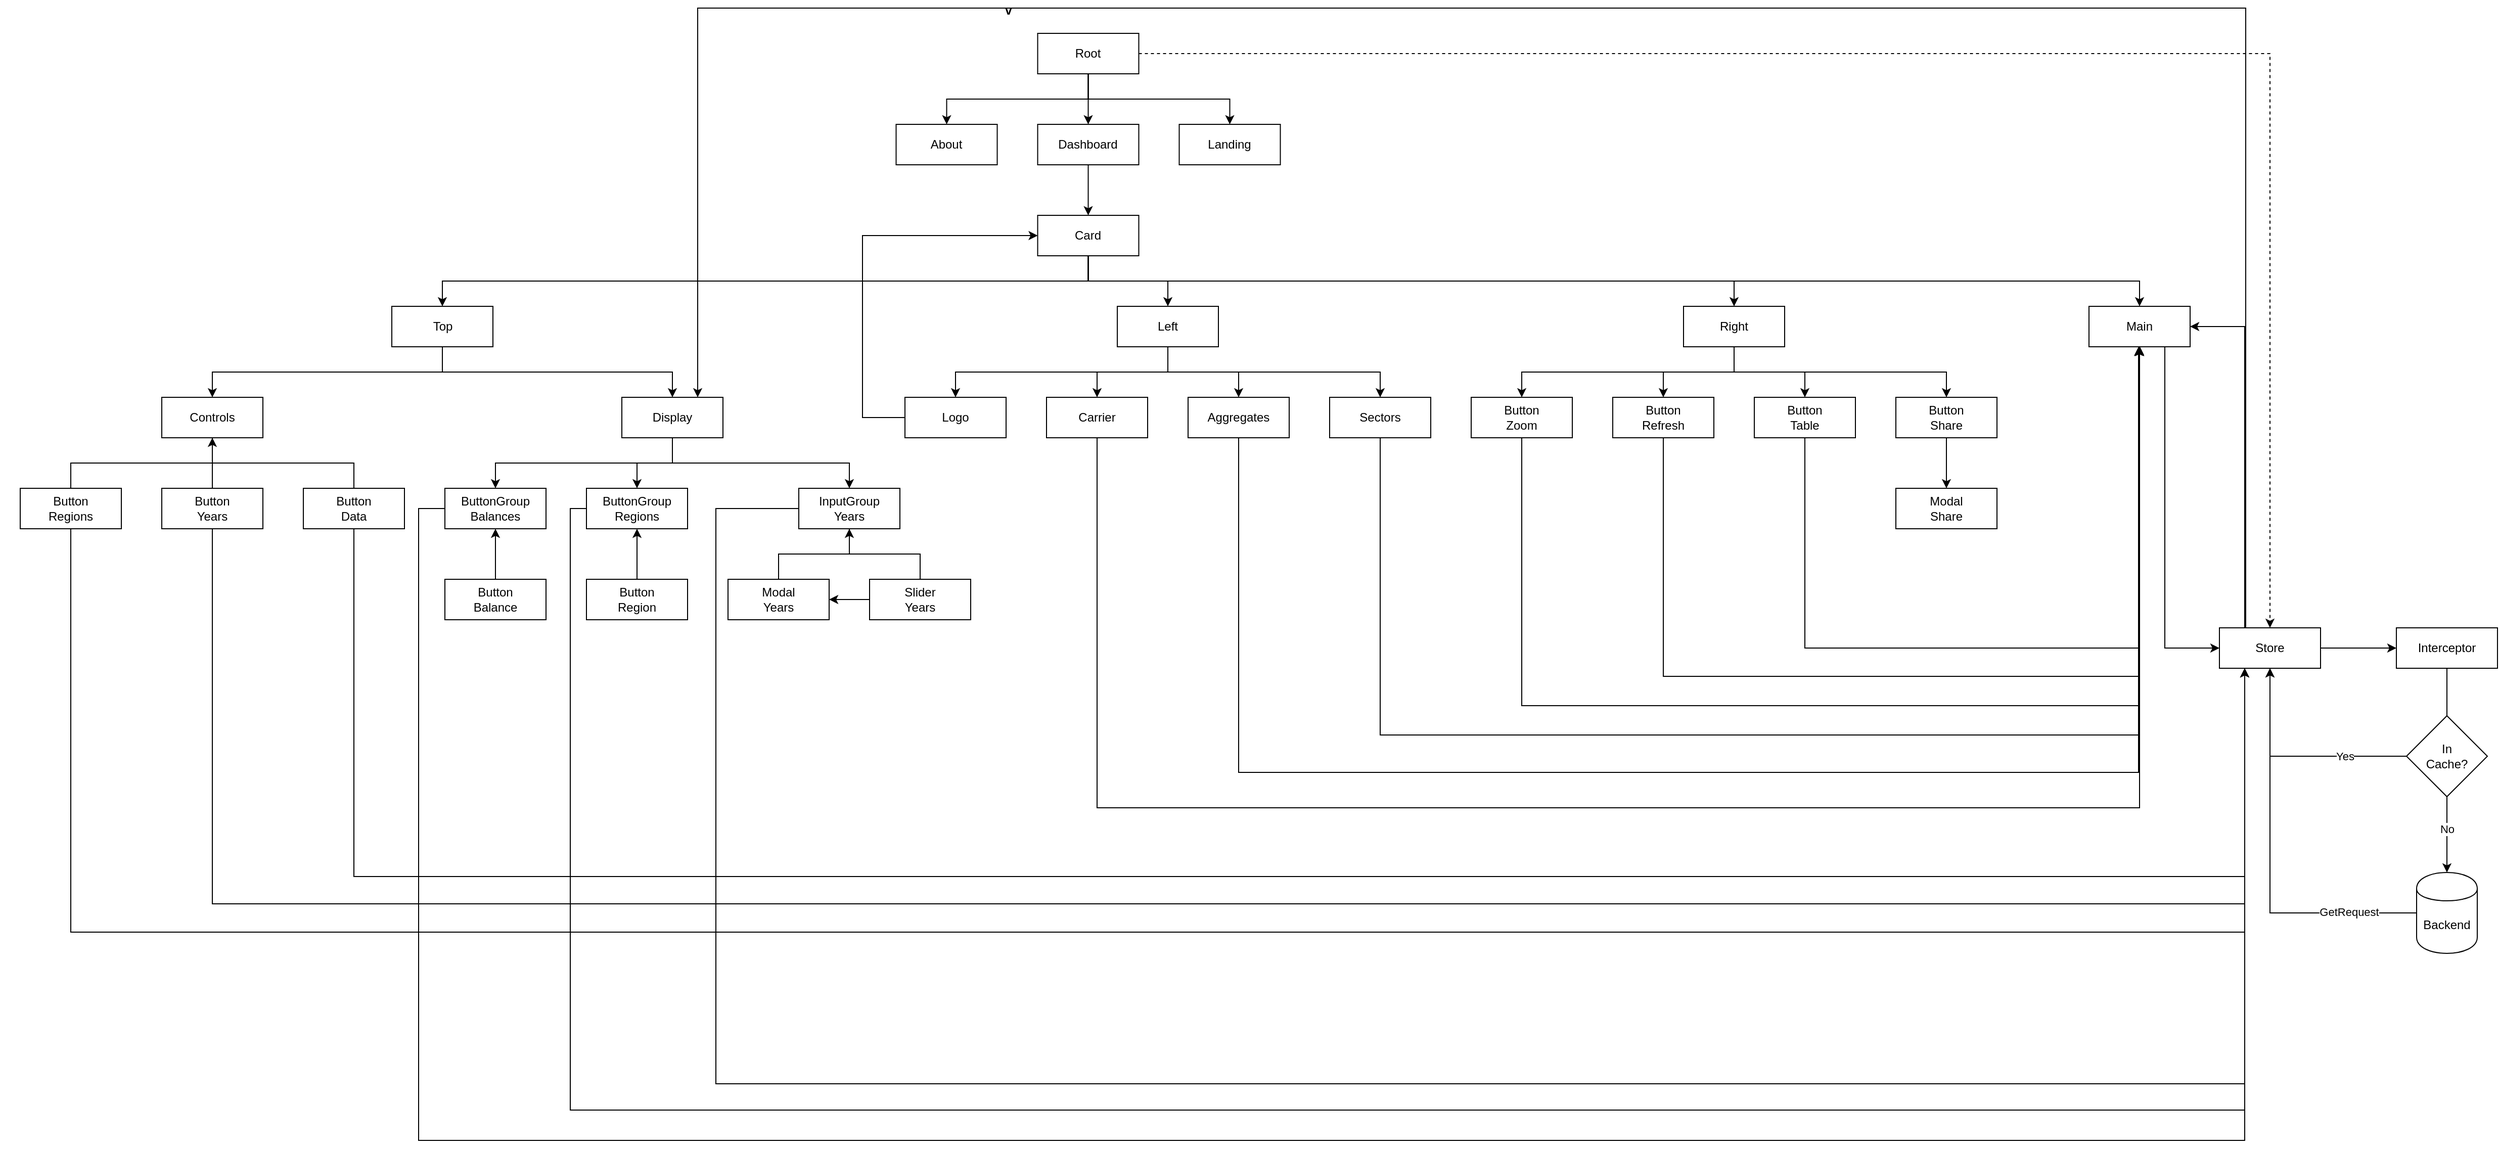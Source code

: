 <mxfile>
    <diagram id="DV0fT5axaWm1kAziyz8C" name="Component Tree">
        <mxGraphModel dx="572" dy="570" grid="0" gridSize="10" guides="0" tooltips="1" connect="1" arrows="1" fold="1" page="0" pageScale="1" pageWidth="827" pageHeight="1169" math="0" shadow="0">
            <root>
                <mxCell id="0"/>
                <mxCell id="1" parent="0"/>
                <mxCell id="13" value="v" style="swimlane;startSize=7;horizontal=1;childLayout=treeLayout;horizontalTree=0;resizable=0;containerType=tree;strokeColor=none;" parent="1" vertex="1">
                    <mxGeometry x="90" y="60" width="1995" height="627" as="geometry"/>
                </mxCell>
                <mxCell id="14" value="Root" style="whiteSpace=wrap;html=1;" parent="13" vertex="1">
                    <mxGeometry x="1026.25" y="27" width="100" height="40" as="geometry"/>
                </mxCell>
                <mxCell id="15" value="Landing" style="whiteSpace=wrap;html=1;" parent="13" vertex="1">
                    <mxGeometry x="1166.25" y="117" width="100" height="40" as="geometry"/>
                </mxCell>
                <mxCell id="16" value="" style="edgeStyle=elbowEdgeStyle;elbow=vertical;html=1;rounded=0;" parent="13" source="14" target="15" edge="1">
                    <mxGeometry relative="1" as="geometry"/>
                </mxCell>
                <mxCell id="17" value="Dashboard" style="whiteSpace=wrap;html=1;" parent="13" vertex="1">
                    <mxGeometry x="1026.25" y="117" width="100" height="40" as="geometry"/>
                </mxCell>
                <mxCell id="18" value="" style="edgeStyle=elbowEdgeStyle;elbow=vertical;html=1;rounded=0;" parent="13" source="14" target="17" edge="1">
                    <mxGeometry relative="1" as="geometry"/>
                </mxCell>
                <mxCell id="19" value="" style="edgeStyle=elbowEdgeStyle;elbow=vertical;html=1;rounded=0;" parent="13" source="14" target="20" edge="1">
                    <mxGeometry relative="1" as="geometry">
                        <mxPoint x="-15843.875" y="127" as="sourcePoint"/>
                    </mxGeometry>
                </mxCell>
                <mxCell id="20" value="About" style="whiteSpace=wrap;html=1;" parent="13" vertex="1">
                    <mxGeometry x="886.25" y="117" width="100" height="40" as="geometry"/>
                </mxCell>
                <mxCell id="21" value="" style="edgeStyle=elbowEdgeStyle;elbow=vertical;html=1;rounded=0;" parent="13" source="17" target="22" edge="1">
                    <mxGeometry relative="1" as="geometry">
                        <mxPoint x="-15703.875" y="127" as="sourcePoint"/>
                    </mxGeometry>
                </mxCell>
                <mxCell id="22" value="Card" style="whiteSpace=wrap;html=1;" parent="13" vertex="1">
                    <mxGeometry x="1026.25" y="207" width="100" height="40" as="geometry"/>
                </mxCell>
                <mxCell id="28" value="" style="edgeStyle=elbowEdgeStyle;elbow=vertical;html=1;rounded=0;" parent="13" source="22" target="29" edge="1">
                    <mxGeometry relative="1" as="geometry">
                        <mxPoint x="-15703.875" y="217" as="sourcePoint"/>
                    </mxGeometry>
                </mxCell>
                <mxCell id="29" value="Top" style="whiteSpace=wrap;html=1;" parent="13" vertex="1">
                    <mxGeometry x="387.5" y="297" width="100" height="40" as="geometry"/>
                </mxCell>
                <mxCell id="30" value="" style="edgeStyle=elbowEdgeStyle;elbow=vertical;html=1;rounded=0;" parent="13" source="22" target="31" edge="1">
                    <mxGeometry relative="1" as="geometry">
                        <mxPoint x="-15703.875" y="217" as="sourcePoint"/>
                    </mxGeometry>
                </mxCell>
                <mxCell id="31" value="Left&lt;br&gt;" style="whiteSpace=wrap;html=1;" parent="13" vertex="1">
                    <mxGeometry x="1105" y="297" width="100" height="40" as="geometry"/>
                </mxCell>
                <mxCell id="25" value="Right" style="whiteSpace=wrap;html=1;" parent="13" vertex="1">
                    <mxGeometry x="1665" y="297" width="100" height="40" as="geometry"/>
                </mxCell>
                <mxCell id="24" value="" style="edgeStyle=elbowEdgeStyle;elbow=vertical;html=1;rounded=0;" parent="13" source="22" target="25" edge="1">
                    <mxGeometry relative="1" as="geometry">
                        <mxPoint x="-15703.875" y="217" as="sourcePoint"/>
                    </mxGeometry>
                </mxCell>
                <mxCell id="72" value="" style="edgeStyle=elbowEdgeStyle;elbow=vertical;html=1;rounded=0;" parent="13" source="31" target="73" edge="1">
                    <mxGeometry relative="1" as="geometry">
                        <mxPoint x="-14472.875" y="307" as="sourcePoint"/>
                    </mxGeometry>
                </mxCell>
                <mxCell id="73" value="Logo" style="whiteSpace=wrap;html=1;" parent="13" vertex="1">
                    <mxGeometry x="895" y="387" width="100" height="40" as="geometry"/>
                </mxCell>
                <mxCell id="74" value="" style="edgeStyle=elbowEdgeStyle;elbow=vertical;html=1;rounded=0;" parent="13" source="31" target="75" edge="1">
                    <mxGeometry relative="1" as="geometry">
                        <mxPoint x="-14472.875" y="307" as="sourcePoint"/>
                    </mxGeometry>
                </mxCell>
                <mxCell id="75" value="Carrier" style="whiteSpace=wrap;html=1;" parent="13" vertex="1">
                    <mxGeometry x="1035" y="387" width="100" height="40" as="geometry"/>
                </mxCell>
                <mxCell id="76" value="" style="edgeStyle=elbowEdgeStyle;elbow=vertical;html=1;rounded=0;" parent="13" source="31" target="77" edge="1">
                    <mxGeometry relative="1" as="geometry">
                        <mxPoint x="-14276.875" y="307" as="sourcePoint"/>
                    </mxGeometry>
                </mxCell>
                <mxCell id="77" value="Aggregates" style="whiteSpace=wrap;html=1;" parent="13" vertex="1">
                    <mxGeometry x="1175" y="387" width="100" height="40" as="geometry"/>
                </mxCell>
                <mxCell id="78" value="" style="edgeStyle=elbowEdgeStyle;elbow=vertical;html=1;rounded=0;" parent="13" source="31" target="79" edge="1">
                    <mxGeometry relative="1" as="geometry">
                        <mxPoint x="-14024.875" y="307" as="sourcePoint"/>
                    </mxGeometry>
                </mxCell>
                <mxCell id="79" value="Sectors" style="whiteSpace=wrap;html=1;" parent="13" vertex="1">
                    <mxGeometry x="1315" y="387" width="100" height="40" as="geometry"/>
                </mxCell>
                <mxCell id="80" value="" style="edgeStyle=elbowEdgeStyle;elbow=vertical;html=1;rounded=0;" parent="13" source="29" target="81" edge="1">
                    <mxGeometry relative="1" as="geometry">
                        <mxPoint x="-14354.875" y="301" as="sourcePoint"/>
                    </mxGeometry>
                </mxCell>
                <mxCell id="81" value="Controls" style="whiteSpace=wrap;html=1;" parent="13" vertex="1">
                    <mxGeometry x="160" y="387" width="100" height="40" as="geometry"/>
                </mxCell>
                <mxCell id="82" value="" style="edgeStyle=elbowEdgeStyle;elbow=vertical;html=1;rounded=0;" parent="13" source="29" target="83" edge="1">
                    <mxGeometry relative="1" as="geometry">
                        <mxPoint x="-14025.875" y="301" as="sourcePoint"/>
                    </mxGeometry>
                </mxCell>
                <mxCell id="83" value="Display" style="whiteSpace=wrap;html=1;" parent="13" vertex="1">
                    <mxGeometry x="615" y="387" width="100" height="40" as="geometry"/>
                </mxCell>
                <mxCell id="92" value="" style="edgeStyle=elbowEdgeStyle;elbow=vertical;html=1;rounded=0;endArrow=none;endFill=0;startArrow=none;startFill=0;" parent="13" source="81" target="93" edge="1">
                    <mxGeometry relative="1" as="geometry">
                        <mxPoint x="-12842.875" y="391" as="sourcePoint"/>
                    </mxGeometry>
                </mxCell>
                <mxCell id="93" value="Button&lt;br&gt;Data" style="whiteSpace=wrap;html=1;" parent="13" vertex="1">
                    <mxGeometry x="300" y="477" width="100" height="40" as="geometry"/>
                </mxCell>
                <mxCell id="94" value="" style="edgeStyle=elbowEdgeStyle;elbow=vertical;html=1;rounded=0;startArrow=none;startFill=0;endArrow=none;endFill=0;" parent="13" source="81" target="95" edge="1">
                    <mxGeometry relative="1" as="geometry">
                        <mxPoint x="-12842.875" y="391" as="sourcePoint"/>
                    </mxGeometry>
                </mxCell>
                <mxCell id="95" value="Button&lt;br&gt;Years" style="whiteSpace=wrap;html=1;" parent="13" vertex="1">
                    <mxGeometry x="160" y="477" width="100" height="40" as="geometry"/>
                </mxCell>
                <mxCell id="96" value="" style="edgeStyle=elbowEdgeStyle;elbow=vertical;html=1;rounded=0;startArrow=classic;startFill=1;endArrow=none;endFill=0;" parent="13" source="81" target="97" edge="1">
                    <mxGeometry relative="1" as="geometry">
                        <mxPoint x="-12100.875" y="391" as="sourcePoint"/>
                    </mxGeometry>
                </mxCell>
                <mxCell id="97" value="Button &lt;br&gt;Regions" style="whiteSpace=wrap;html=1;" parent="13" vertex="1">
                    <mxGeometry x="20" y="477" width="100" height="40" as="geometry"/>
                </mxCell>
                <mxCell id="98" value="" style="edgeStyle=elbowEdgeStyle;elbow=vertical;html=1;rounded=0;" parent="13" source="83" target="99" edge="1">
                    <mxGeometry relative="1" as="geometry">
                        <mxPoint x="-11176.875" y="391" as="sourcePoint"/>
                    </mxGeometry>
                </mxCell>
                <mxCell id="99" value="ButtonGroup&lt;br&gt;Balances" style="whiteSpace=wrap;html=1;" parent="13" vertex="1">
                    <mxGeometry x="440" y="477" width="100" height="40" as="geometry"/>
                </mxCell>
                <mxCell id="100" value="" style="edgeStyle=elbowEdgeStyle;elbow=vertical;html=1;rounded=0;" parent="13" source="83" target="101" edge="1">
                    <mxGeometry relative="1" as="geometry">
                        <mxPoint x="-10504.875" y="391" as="sourcePoint"/>
                    </mxGeometry>
                </mxCell>
                <mxCell id="101" value="ButtonGroup&lt;br&gt;Regions" style="whiteSpace=wrap;html=1;" parent="13" vertex="1">
                    <mxGeometry x="580" y="477" width="100" height="40" as="geometry"/>
                </mxCell>
                <mxCell id="102" value="" style="edgeStyle=elbowEdgeStyle;elbow=vertical;html=1;rounded=0;" parent="13" source="83" target="103" edge="1">
                    <mxGeometry relative="1" as="geometry">
                        <mxPoint x="-9790.875" y="391" as="sourcePoint"/>
                    </mxGeometry>
                </mxCell>
                <mxCell id="103" value="InputGroup&lt;br&gt;Years" style="whiteSpace=wrap;html=1;" parent="13" vertex="1">
                    <mxGeometry x="790" y="477" width="100" height="40" as="geometry"/>
                </mxCell>
                <mxCell id="104" value="" style="edgeStyle=elbowEdgeStyle;elbow=vertical;html=1;rounded=0;startArrow=classic;startFill=1;endArrow=none;endFill=0;" parent="13" source="99" target="105" edge="1">
                    <mxGeometry relative="1" as="geometry">
                        <mxPoint x="-8786.375" y="481" as="sourcePoint"/>
                    </mxGeometry>
                </mxCell>
                <mxCell id="105" value="Button&lt;br&gt;Balance" style="whiteSpace=wrap;html=1;" parent="13" vertex="1">
                    <mxGeometry x="440" y="567" width="100" height="40" as="geometry"/>
                </mxCell>
                <mxCell id="106" value="" style="edgeStyle=elbowEdgeStyle;elbow=vertical;html=1;rounded=0;startArrow=classic;startFill=1;endArrow=none;endFill=0;" parent="13" source="101" target="107" edge="1">
                    <mxGeometry relative="1" as="geometry">
                        <mxPoint x="-8786.375" y="481" as="sourcePoint"/>
                    </mxGeometry>
                </mxCell>
                <mxCell id="107" value="Button&lt;br&gt;Region" style="whiteSpace=wrap;html=1;" parent="13" vertex="1">
                    <mxGeometry x="580" y="567" width="100" height="40" as="geometry"/>
                </mxCell>
                <mxCell id="110" value="" style="edgeStyle=elbowEdgeStyle;elbow=vertical;html=1;rounded=0;endArrow=none;endFill=0;" parent="13" source="103" target="177" edge="1">
                    <mxGeometry relative="1" as="geometry">
                        <mxPoint x="-8786.375" y="481" as="sourcePoint"/>
                    </mxGeometry>
                </mxCell>
                <mxCell id="131" value="" style="edgeStyle=elbowEdgeStyle;elbow=vertical;html=1;rounded=0;" parent="13" source="25" target="132" edge="1">
                    <mxGeometry relative="1" as="geometry">
                        <mxPoint x="-4103" y="307" as="sourcePoint"/>
                    </mxGeometry>
                </mxCell>
                <mxCell id="132" value="Button&lt;br&gt;Zoom" style="whiteSpace=wrap;html=1;" parent="13" vertex="1">
                    <mxGeometry x="1455" y="387" width="100" height="40" as="geometry"/>
                </mxCell>
                <mxCell id="133" value="" style="edgeStyle=elbowEdgeStyle;elbow=vertical;html=1;rounded=0;" parent="13" source="25" target="134" edge="1">
                    <mxGeometry relative="1" as="geometry">
                        <mxPoint x="-3131.75" y="307" as="sourcePoint"/>
                    </mxGeometry>
                </mxCell>
                <mxCell id="134" value="Button&lt;br&gt;Refresh" style="whiteSpace=wrap;html=1;" parent="13" vertex="1">
                    <mxGeometry x="1595" y="387" width="100" height="40" as="geometry"/>
                </mxCell>
                <mxCell id="135" value="" style="edgeStyle=elbowEdgeStyle;elbow=vertical;html=1;rounded=0;" parent="13" source="25" target="136" edge="1">
                    <mxGeometry relative="1" as="geometry">
                        <mxPoint x="-2097.5" y="307" as="sourcePoint"/>
                    </mxGeometry>
                </mxCell>
                <mxCell id="136" value="Button&lt;br&gt;Table" style="whiteSpace=wrap;html=1;" parent="13" vertex="1">
                    <mxGeometry x="1735" y="387" width="100" height="40" as="geometry"/>
                </mxCell>
                <mxCell id="137" value="" style="edgeStyle=elbowEdgeStyle;elbow=vertical;html=1;rounded=0;" parent="13" source="25" target="138" edge="1">
                    <mxGeometry relative="1" as="geometry">
                        <mxPoint x="-1000.25" y="307" as="sourcePoint"/>
                    </mxGeometry>
                </mxCell>
                <mxCell id="138" value="Button&lt;br&gt;Share" style="whiteSpace=wrap;html=1;" parent="13" vertex="1">
                    <mxGeometry x="1875" y="387" width="100" height="40" as="geometry"/>
                </mxCell>
                <mxCell id="149" value="" style="edgeStyle=elbowEdgeStyle;elbow=vertical;html=1;rounded=0;" parent="13" source="138" target="150" edge="1">
                    <mxGeometry relative="1" as="geometry">
                        <mxPoint x="798.75" y="397" as="sourcePoint"/>
                    </mxGeometry>
                </mxCell>
                <mxCell id="150" value="Modal&lt;br&gt;Share" style="whiteSpace=wrap;html=1;" parent="13" vertex="1">
                    <mxGeometry x="1875" y="477" width="100" height="40" as="geometry"/>
                </mxCell>
                <mxCell id="170" value="" style="edgeStyle=elbowEdgeStyle;elbow=vertical;html=1;rounded=0;startArrow=classic;startFill=1;endArrow=none;endFill=0;" parent="13" source="103" target="173" edge="1">
                    <mxGeometry relative="1" as="geometry">
                        <mxPoint x="-246" y="487" as="sourcePoint"/>
                    </mxGeometry>
                </mxCell>
                <mxCell id="178" style="edgeStyle=orthogonalEdgeStyle;rounded=0;orthogonalLoop=1;jettySize=auto;html=1;startArrow=none;startFill=0;endArrow=classic;endFill=1;" parent="13" source="173" target="177" edge="1">
                    <mxGeometry relative="1" as="geometry"/>
                </mxCell>
                <mxCell id="173" value="Slider&lt;br&gt;Years" style="whiteSpace=wrap;html=1;" parent="13" vertex="1">
                    <mxGeometry x="860" y="567" width="100" height="40" as="geometry"/>
                </mxCell>
                <mxCell id="177" value="Modal&lt;br&gt;Years" style="whiteSpace=wrap;html=1;" parent="13" vertex="1">
                    <mxGeometry x="720" y="567" width="100" height="40" as="geometry"/>
                </mxCell>
                <mxCell id="193" style="edgeStyle=orthogonalEdgeStyle;rounded=0;orthogonalLoop=1;jettySize=auto;html=1;startArrow=none;startFill=0;endArrow=classic;endFill=1;entryX=0;entryY=0.5;entryDx=0;entryDy=0;" parent="13" source="73" target="22" edge="1">
                    <mxGeometry relative="1" as="geometry">
                        <mxPoint x="945" y="716.4" as="targetPoint"/>
                        <Array as="points">
                            <mxPoint x="853" y="407"/>
                            <mxPoint x="853" y="227"/>
                        </Array>
                    </mxGeometry>
                </mxCell>
                <mxCell id="43" value="Interceptor" style="whiteSpace=wrap;html=1;" parent="1" vertex="1">
                    <mxGeometry x="2460" y="675" width="100" height="40" as="geometry"/>
                </mxCell>
                <mxCell id="121" style="edgeStyle=orthogonalEdgeStyle;rounded=0;orthogonalLoop=1;jettySize=auto;html=1;entryX=0;entryY=0.5;entryDx=0;entryDy=0;startArrow=none;startFill=0;endArrow=classic;endFill=1;" parent="1" source="37" target="43" edge="1">
                    <mxGeometry relative="1" as="geometry"/>
                </mxCell>
                <mxCell id="114" value="" style="edgeStyle=orthogonalEdgeStyle;rounded=0;orthogonalLoop=1;jettySize=auto;html=1;endArrow=none;exitX=0.5;exitY=1;exitDx=0;exitDy=0;" parent="1" source="43" target="51" edge="1">
                    <mxGeometry relative="1" as="geometry">
                        <mxPoint x="2900.38" y="738" as="sourcePoint"/>
                        <mxPoint x="860.13" y="801" as="targetPoint"/>
                    </mxGeometry>
                </mxCell>
                <mxCell id="123" value="" style="edgeStyle=orthogonalEdgeStyle;rounded=0;orthogonalLoop=1;jettySize=auto;html=1;startArrow=none;startFill=0;endArrow=classic;endFill=1;entryX=0.5;entryY=1;entryDx=0;entryDy=0;" parent="1" source="51" target="37" edge="1">
                    <mxGeometry relative="1" as="geometry">
                        <mxPoint x="2410.005" y="802" as="targetPoint"/>
                    </mxGeometry>
                </mxCell>
                <mxCell id="124" value="Yes" style="edgeLabel;html=1;align=center;verticalAlign=middle;resizable=0;points=[];" parent="123" vertex="1" connectable="0">
                    <mxGeometry x="-0.448" relative="1" as="geometry">
                        <mxPoint as="offset"/>
                    </mxGeometry>
                </mxCell>
                <mxCell id="51" value="In&lt;br&gt;Cache?" style="rhombus;whiteSpace=wrap;html=1;" parent="1" vertex="1">
                    <mxGeometry x="2470.005" y="762" width="80" height="80" as="geometry"/>
                </mxCell>
                <mxCell id="68" value="" style="edgeStyle=orthogonalEdgeStyle;rounded=0;orthogonalLoop=1;jettySize=auto;html=1;endArrow=classic;endFill=1;startArrow=none;startFill=0;" parent="1" source="51" target="67" edge="1">
                    <mxGeometry relative="1" as="geometry"/>
                </mxCell>
                <mxCell id="69" value="No" style="edgeLabel;html=1;align=center;verticalAlign=middle;resizable=0;points=[];" parent="68" vertex="1" connectable="0">
                    <mxGeometry x="-0.141" relative="1" as="geometry">
                        <mxPoint as="offset"/>
                    </mxGeometry>
                </mxCell>
                <mxCell id="126" value="" style="edgeStyle=orthogonalEdgeStyle;rounded=0;orthogonalLoop=1;jettySize=auto;html=1;startArrow=none;startFill=0;endArrow=classic;endFill=1;entryX=0.5;entryY=1;entryDx=0;entryDy=0;" parent="1" source="67" target="37" edge="1">
                    <mxGeometry relative="1" as="geometry">
                        <mxPoint x="2430.005" y="957" as="targetPoint"/>
                    </mxGeometry>
                </mxCell>
                <mxCell id="127" value="GetRequest" style="edgeLabel;html=1;align=center;verticalAlign=middle;resizable=0;points=[];" parent="126" vertex="1" connectable="0">
                    <mxGeometry x="-0.651" y="-1" relative="1" as="geometry">
                        <mxPoint as="offset"/>
                    </mxGeometry>
                </mxCell>
                <mxCell id="67" value="Backend" style="shape=cylinder;whiteSpace=wrap;html=1;boundedLbl=1;backgroundOutline=1;" parent="1" vertex="1">
                    <mxGeometry x="2480.005" y="917" width="60" height="80" as="geometry"/>
                </mxCell>
                <mxCell id="140" value="" style="edgeStyle=orthogonalEdgeStyle;rounded=0;orthogonalLoop=1;jettySize=auto;html=1;startArrow=none;startFill=0;endArrow=classic;endFill=1;entryX=1;entryY=0.5;entryDx=0;entryDy=0;exitX=0.25;exitY=0;exitDx=0;exitDy=0;" parent="1" source="37" target="130" edge="1">
                    <mxGeometry relative="1" as="geometry">
                        <mxPoint x="2215" y="695" as="targetPoint"/>
                        <Array as="points">
                            <mxPoint x="2310" y="377"/>
                        </Array>
                    </mxGeometry>
                </mxCell>
                <mxCell id="186" style="edgeStyle=orthogonalEdgeStyle;rounded=0;orthogonalLoop=1;jettySize=auto;html=1;startArrow=none;startFill=0;endArrow=classic;endFill=1;entryX=0.75;entryY=0;entryDx=0;entryDy=0;" parent="1" source="37" target="83" edge="1">
                    <mxGeometry relative="1" as="geometry">
                        <mxPoint x="805" y="467" as="targetPoint"/>
                        <Array as="points">
                            <mxPoint x="2311" y="62"/>
                            <mxPoint x="780" y="62"/>
                        </Array>
                    </mxGeometry>
                </mxCell>
                <mxCell id="37" value="Store" style="whiteSpace=wrap;html=1;" parent="1" vertex="1">
                    <mxGeometry x="2285" y="675" width="100" height="40" as="geometry"/>
                </mxCell>
                <mxCell id="36" value="" style="edgeStyle=orthogonalEdgeStyle;rounded=0;orthogonalLoop=1;jettySize=auto;html=1;dashed=1;" parent="1" source="14" target="37" edge="1">
                    <mxGeometry relative="1" as="geometry"/>
                </mxCell>
                <mxCell id="187" style="edgeStyle=orthogonalEdgeStyle;rounded=0;orthogonalLoop=1;jettySize=auto;html=1;exitX=0.75;exitY=1;exitDx=0;exitDy=0;entryX=0;entryY=0.5;entryDx=0;entryDy=0;startArrow=none;startFill=0;endArrow=classic;endFill=1;" parent="1" source="130" target="37" edge="1">
                    <mxGeometry relative="1" as="geometry"/>
                </mxCell>
                <mxCell id="191" style="edgeStyle=orthogonalEdgeStyle;rounded=0;orthogonalLoop=1;jettySize=auto;html=1;exitX=0.5;exitY=1;exitDx=0;exitDy=0;startArrow=none;startFill=0;endArrow=classic;endFill=1;" parent="1" source="130" edge="1">
                    <mxGeometry relative="1" as="geometry">
                        <mxPoint x="2205.429" y="397.571" as="targetPoint"/>
                    </mxGeometry>
                </mxCell>
                <mxCell id="130" value="Main" style="whiteSpace=wrap;html=1;" parent="1" vertex="1">
                    <mxGeometry x="2156" y="357" width="100" height="40" as="geometry"/>
                </mxCell>
                <mxCell id="129" value="" style="edgeStyle=elbowEdgeStyle;elbow=vertical;html=1;rounded=0;" parent="1" source="22" target="130" edge="1">
                    <mxGeometry relative="1" as="geometry">
                        <mxPoint x="-3803" y="277" as="sourcePoint"/>
                    </mxGeometry>
                </mxCell>
                <mxCell id="148" style="edgeStyle=orthogonalEdgeStyle;rounded=0;orthogonalLoop=1;jettySize=auto;html=1;startArrow=none;startFill=0;endArrow=classic;endFill=1;entryX=0.5;entryY=1;entryDx=0;entryDy=0;" parent="1" source="136" target="130" edge="1">
                    <mxGeometry relative="1" as="geometry">
                        <mxPoint x="2211" y="444" as="targetPoint"/>
                        <Array as="points">
                            <mxPoint x="1875" y="695"/>
                            <mxPoint x="2206" y="695"/>
                        </Array>
                    </mxGeometry>
                </mxCell>
                <mxCell id="153" style="edgeStyle=orthogonalEdgeStyle;rounded=0;orthogonalLoop=1;jettySize=auto;html=1;entryX=0.5;entryY=1;entryDx=0;entryDy=0;startArrow=none;startFill=0;endArrow=classic;endFill=1;" parent="1" source="134" target="130" edge="1">
                    <mxGeometry relative="1" as="geometry">
                        <Array as="points">
                            <mxPoint x="1735" y="723"/>
                            <mxPoint x="2206" y="723"/>
                        </Array>
                    </mxGeometry>
                </mxCell>
                <mxCell id="154" style="edgeStyle=orthogonalEdgeStyle;rounded=0;orthogonalLoop=1;jettySize=auto;html=1;entryX=0.5;entryY=1;entryDx=0;entryDy=0;startArrow=none;startFill=0;endArrow=classic;endFill=1;" parent="1" source="132" target="130" edge="1">
                    <mxGeometry relative="1" as="geometry">
                        <Array as="points">
                            <mxPoint x="1595" y="752"/>
                            <mxPoint x="2206" y="752"/>
                        </Array>
                    </mxGeometry>
                </mxCell>
                <mxCell id="159" style="edgeStyle=orthogonalEdgeStyle;rounded=0;orthogonalLoop=1;jettySize=auto;html=1;entryX=0.25;entryY=1;entryDx=0;entryDy=0;startArrow=none;startFill=0;endArrow=classic;endFill=1;exitX=0;exitY=0.5;exitDx=0;exitDy=0;" parent="1" source="103" target="37" edge="1">
                    <mxGeometry relative="1" as="geometry">
                        <Array as="points">
                            <mxPoint x="798" y="557"/>
                            <mxPoint x="798" y="1126"/>
                            <mxPoint x="2310" y="1126"/>
                        </Array>
                    </mxGeometry>
                </mxCell>
                <mxCell id="179" style="edgeStyle=orthogonalEdgeStyle;rounded=0;orthogonalLoop=1;jettySize=auto;html=1;entryX=0.25;entryY=1;entryDx=0;entryDy=0;startArrow=none;startFill=0;endArrow=classic;endFill=1;" parent="1" source="101" target="37" edge="1">
                    <mxGeometry relative="1" as="geometry">
                        <Array as="points">
                            <mxPoint x="654" y="557"/>
                            <mxPoint x="654" y="1152"/>
                            <mxPoint x="2310" y="1152"/>
                        </Array>
                    </mxGeometry>
                </mxCell>
                <mxCell id="180" style="edgeStyle=orthogonalEdgeStyle;rounded=0;orthogonalLoop=1;jettySize=auto;html=1;entryX=0.25;entryY=1;entryDx=0;entryDy=0;startArrow=none;startFill=0;endArrow=classic;endFill=1;" parent="1" source="99" target="37" edge="1">
                    <mxGeometry relative="1" as="geometry">
                        <Array as="points">
                            <mxPoint x="504" y="557"/>
                            <mxPoint x="504" y="1182"/>
                            <mxPoint x="2310" y="1182"/>
                        </Array>
                    </mxGeometry>
                </mxCell>
                <mxCell id="183" style="edgeStyle=orthogonalEdgeStyle;rounded=0;orthogonalLoop=1;jettySize=auto;html=1;entryX=0.25;entryY=1;entryDx=0;entryDy=0;startArrow=none;startFill=0;endArrow=none;endFill=0;" parent="1" source="93" target="37" edge="1">
                    <mxGeometry relative="1" as="geometry">
                        <Array as="points">
                            <mxPoint x="440" y="921"/>
                            <mxPoint x="2310" y="921"/>
                        </Array>
                    </mxGeometry>
                </mxCell>
                <mxCell id="184" style="edgeStyle=orthogonalEdgeStyle;rounded=0;orthogonalLoop=1;jettySize=auto;html=1;entryX=0.25;entryY=1;entryDx=0;entryDy=0;startArrow=none;startFill=0;endArrow=none;endFill=0;" parent="1" source="95" target="37" edge="1">
                    <mxGeometry relative="1" as="geometry">
                        <Array as="points">
                            <mxPoint x="300" y="948"/>
                            <mxPoint x="2310" y="948"/>
                        </Array>
                    </mxGeometry>
                </mxCell>
                <mxCell id="185" style="edgeStyle=orthogonalEdgeStyle;rounded=0;orthogonalLoop=1;jettySize=auto;html=1;entryX=0.25;entryY=1;entryDx=0;entryDy=0;startArrow=none;startFill=0;endArrow=none;endFill=0;" parent="1" source="97" target="37" edge="1">
                    <mxGeometry relative="1" as="geometry">
                        <Array as="points">
                            <mxPoint x="160" y="976"/>
                            <mxPoint x="2310" y="976"/>
                        </Array>
                    </mxGeometry>
                </mxCell>
                <mxCell id="188" style="edgeStyle=orthogonalEdgeStyle;rounded=0;orthogonalLoop=1;jettySize=auto;html=1;entryX=0.5;entryY=1;entryDx=0;entryDy=0;startArrow=none;startFill=0;endArrow=classic;endFill=1;" parent="1" source="79" target="130" edge="1">
                    <mxGeometry relative="1" as="geometry">
                        <Array as="points">
                            <mxPoint x="1455" y="781"/>
                            <mxPoint x="2206" y="781"/>
                        </Array>
                    </mxGeometry>
                </mxCell>
                <mxCell id="189" style="edgeStyle=orthogonalEdgeStyle;rounded=0;orthogonalLoop=1;jettySize=auto;html=1;startArrow=none;startFill=0;endArrow=classic;endFill=1;" parent="1" source="77" edge="1">
                    <mxGeometry relative="1" as="geometry">
                        <mxPoint x="2205" y="397" as="targetPoint"/>
                        <Array as="points">
                            <mxPoint x="1315" y="818"/>
                            <mxPoint x="2205" y="818"/>
                        </Array>
                    </mxGeometry>
                </mxCell>
                <mxCell id="190" style="edgeStyle=orthogonalEdgeStyle;rounded=0;orthogonalLoop=1;jettySize=auto;html=1;startArrow=none;startFill=0;endArrow=classic;endFill=1;" parent="1" source="75" edge="1">
                    <mxGeometry relative="1" as="geometry">
                        <mxPoint x="2206.0" y="396.143" as="targetPoint"/>
                        <Array as="points">
                            <mxPoint x="1175" y="853"/>
                            <mxPoint x="2206" y="853"/>
                        </Array>
                    </mxGeometry>
                </mxCell>
            </root>
        </mxGraphModel>
    </diagram>
    <diagram id="jF-PBCRz7HeZN-fCLs_G" name="Config Button State Diagram">
        <mxGraphModel dx="1950" dy="814" grid="0" gridSize="10" guides="0" tooltips="1" connect="1" arrows="1" fold="1" page="1" pageScale="1" pageWidth="827" pageHeight="1169" math="0" shadow="0">
            <root>
                <mxCell id="xGaBPA3lZmy_8U2fDIkF-0"/>
                <mxCell id="xGaBPA3lZmy_8U2fDIkF-1" parent="xGaBPA3lZmy_8U2fDIkF-0"/>
                <mxCell id="ryoCJrkSFlGAgeohLSRd-8" value="&lt;font size=&quot;3&quot;&gt;TRUE&lt;/font&gt;" style="edgeStyle=none;html=1;exitX=1;exitY=0.5;exitDx=0;exitDy=0;entryX=0;entryY=0.5;entryDx=0;entryDy=0;" edge="1" parent="xGaBPA3lZmy_8U2fDIkF-1" source="ryoCJrkSFlGAgeohLSRd-10" target="ryoCJrkSFlGAgeohLSRd-3">
                    <mxGeometry relative="1" as="geometry">
                        <mxPoint x="500" y="335" as="targetPoint"/>
                    </mxGeometry>
                </mxCell>
                <mxCell id="ryoCJrkSFlGAgeohLSRd-3" value="&lt;span style=&quot;background-color: rgb(39 , 40 , 34) ; color: rgb(248 , 248 , 242) ; font-family: &amp;#34;jetbrains mono&amp;#34; , &amp;#34;courier new&amp;#34; , monospace , &amp;#34;consolas&amp;#34; , &amp;#34;courier new&amp;#34; , monospace ; font-size: 14px&quot;&gt;buttonIsOn&lt;/span&gt;" style="shape=rhombus;html=1;dashed=0;whitespace=wrap;perimeter=rhombusPerimeter;" vertex="1" parent="xGaBPA3lZmy_8U2fDIkF-1">
                    <mxGeometry x="495" y="270" width="164.74" height="128" as="geometry"/>
                </mxCell>
                <mxCell id="ryoCJrkSFlGAgeohLSRd-6" style="edgeStyle=none;html=1;entryX=0.5;entryY=0;entryDx=0;entryDy=0;" edge="1" parent="xGaBPA3lZmy_8U2fDIkF-1" source="ryoCJrkSFlGAgeohLSRd-4" target="ryoCJrkSFlGAgeohLSRd-10">
                    <mxGeometry relative="1" as="geometry"/>
                </mxCell>
                <mxCell id="ryoCJrkSFlGAgeohLSRd-4" value="&lt;span style=&quot;font-family: &amp;#34;jetbrains mono&amp;#34; , &amp;#34;courier new&amp;#34; , monospace , &amp;#34;consolas&amp;#34; , &amp;#34;courier new&amp;#34; , monospace ; font-size: 14px ; color: rgb(166 , 226 , 46)&quot;&gt;onClick&lt;/span&gt;&lt;span style=&quot;background-color: rgb(39 , 40 , 34) ; color: rgb(248 , 248 , 242) ; font-family: &amp;#34;jetbrains mono&amp;#34; , &amp;#34;courier new&amp;#34; , monospace , &amp;#34;consolas&amp;#34; , &amp;#34;courier new&amp;#34; , monospace ; font-size: 14px&quot;&gt;()&lt;/span&gt;" style="html=1;dashed=0;whitespace=wrap;" vertex="1" parent="xGaBPA3lZmy_8U2fDIkF-1">
                    <mxGeometry x="203" y="94" width="100" height="50" as="geometry"/>
                </mxCell>
                <mxCell id="ryoCJrkSFlGAgeohLSRd-10" value="&lt;div style=&quot;color: rgb(248 , 248 , 242) ; background-color: rgb(39 , 40 , 34) ; font-family: &amp;#34;jetbrains mono&amp;#34; , &amp;#34;courier new&amp;#34; , monospace , &amp;#34;consolas&amp;#34; , &amp;#34;courier new&amp;#34; , monospace ; font-size: 14px ; line-height: 19px&quot;&gt;configViewActivated&lt;/div&gt;" style="shape=rhombus;html=1;dashed=0;whitespace=wrap;perimeter=rhombusPerimeter;" vertex="1" parent="xGaBPA3lZmy_8U2fDIkF-1">
                    <mxGeometry x="152" y="276" width="205" height="116" as="geometry"/>
                </mxCell>
                <mxCell id="ryoCJrkSFlGAgeohLSRd-11" value="&lt;font size=&quot;3&quot;&gt;FALSE&lt;/font&gt;" style="edgeStyle=none;html=1;exitX=0;exitY=0.5;exitDx=0;exitDy=0;entryX=0.962;entryY=0.497;entryDx=0;entryDy=0;entryPerimeter=0;" edge="1" parent="xGaBPA3lZmy_8U2fDIkF-1" source="ryoCJrkSFlGAgeohLSRd-10" target="ryoCJrkSFlGAgeohLSRd-12">
                    <mxGeometry relative="1" as="geometry">
                        <mxPoint x="346.74" y="345" as="sourcePoint"/>
                        <mxPoint x="31" y="335" as="targetPoint"/>
                    </mxGeometry>
                </mxCell>
                <mxCell id="ryoCJrkSFlGAgeohLSRd-12" value="&lt;span style=&quot;background-color: rgb(39 , 40 , 34) ; color: rgb(248 , 248 , 242) ; font-family: &amp;#34;jetbrains mono&amp;#34; , &amp;#34;courier new&amp;#34; , monospace , &amp;#34;consolas&amp;#34; , &amp;#34;courier new&amp;#34; , monospace ; font-size: 14px&quot;&gt;buttonIsOn&lt;/span&gt;" style="shape=rhombus;html=1;dashed=0;whitespace=wrap;perimeter=rhombusPerimeter;" vertex="1" parent="xGaBPA3lZmy_8U2fDIkF-1">
                    <mxGeometry x="-137" y="272" width="164.74" height="128" as="geometry"/>
                </mxCell>
                <mxCell id="ryoCJrkSFlGAgeohLSRd-13" value="&lt;font size=&quot;3&quot;&gt;FALSE&lt;/font&gt;" style="edgeStyle=none;html=1;exitX=0;exitY=0.5;exitDx=0;exitDy=0;entryX=1;entryY=0.5;entryDx=0;entryDy=0;" edge="1" parent="xGaBPA3lZmy_8U2fDIkF-1" source="ryoCJrkSFlGAgeohLSRd-12" target="ryoCJrkSFlGAgeohLSRd-20">
                    <mxGeometry relative="1" as="geometry">
                        <mxPoint x="182" y="345" as="sourcePoint"/>
                        <mxPoint x="-257" y="335" as="targetPoint"/>
                    </mxGeometry>
                </mxCell>
                <mxCell id="ryoCJrkSFlGAgeohLSRd-14" value="&lt;font size=&quot;3&quot;&gt;FALSE&lt;/font&gt;" style="edgeStyle=none;html=1;exitX=1;exitY=0.5;exitDx=0;exitDy=0;entryX=0;entryY=0.5;entryDx=0;entryDy=0;" edge="1" parent="xGaBPA3lZmy_8U2fDIkF-1" source="ryoCJrkSFlGAgeohLSRd-3" target="ryoCJrkSFlGAgeohLSRd-21">
                    <mxGeometry relative="1" as="geometry">
                        <mxPoint x="-127" y="346" as="sourcePoint"/>
                        <mxPoint x="769" y="334" as="targetPoint"/>
                    </mxGeometry>
                </mxCell>
                <mxCell id="ryoCJrkSFlGAgeohLSRd-15" value="&lt;font size=&quot;3&quot;&gt;TRUE&lt;/font&gt;" style="edgeStyle=none;html=1;exitX=0.5;exitY=1;exitDx=0;exitDy=0;entryX=0.5;entryY=0;entryDx=0;entryDy=0;" edge="1" parent="xGaBPA3lZmy_8U2fDIkF-1" source="ryoCJrkSFlGAgeohLSRd-3" target="ryoCJrkSFlGAgeohLSRd-22">
                    <mxGeometry relative="1" as="geometry">
                        <mxPoint x="346.74" y="345" as="sourcePoint"/>
                        <mxPoint x="577" y="496" as="targetPoint"/>
                    </mxGeometry>
                </mxCell>
                <mxCell id="ryoCJrkSFlGAgeohLSRd-16" value="&lt;font size=&quot;3&quot;&gt;TRUE&lt;/font&gt;" style="edgeStyle=none;html=1;exitX=0.5;exitY=1;exitDx=0;exitDy=0;entryX=0.5;entryY=0;entryDx=0;entryDy=0;" edge="1" parent="xGaBPA3lZmy_8U2fDIkF-1" source="ryoCJrkSFlGAgeohLSRd-12" target="ryoCJrkSFlGAgeohLSRd-19">
                    <mxGeometry relative="1" as="geometry">
                        <mxPoint x="587.37" y="408" as="sourcePoint"/>
                        <mxPoint x="-55" y="484" as="targetPoint"/>
                    </mxGeometry>
                </mxCell>
                <mxCell id="ryoCJrkSFlGAgeohLSRd-19" value="&lt;span style=&quot;font-family: &amp;#34;jetbrains mono&amp;#34; , &amp;#34;courier new&amp;#34; , monospace , &amp;#34;consolas&amp;#34; , &amp;#34;courier new&amp;#34; , monospace ; font-size: 14px ; background-color: rgb(42 , 42 , 42)&quot;&gt;&lt;font color=&quot;#a6e22e&quot;&gt;transit&lt;br&gt;&lt;/font&gt;&lt;/span&gt;&lt;span style=&quot;background-color: rgb(39 , 40 , 34) ; color: rgb(248 , 248 , 242) ; font-family: &amp;#34;jetbrains mono&amp;#34; , &amp;#34;courier new&amp;#34; , monospace , &amp;#34;consolas&amp;#34; , &amp;#34;courier new&amp;#34; , monospace ; font-size: 14px&quot;&gt;from:ON&lt;br&gt;to:OFF&lt;/span&gt;" style="html=1;dashed=0;whitespace=wrap;" vertex="1" parent="xGaBPA3lZmy_8U2fDIkF-1">
                    <mxGeometry x="-103" y="487" width="100" height="54" as="geometry"/>
                </mxCell>
                <mxCell id="ryoCJrkSFlGAgeohLSRd-20" value="&lt;div style=&quot;color: rgb(248 , 248 , 242) ; background-color: rgb(39 , 40 , 34) ; font-family: &amp;#34;jetbrains mono&amp;#34; , &amp;#34;courier new&amp;#34; , monospace , &amp;#34;consolas&amp;#34; , &amp;#34;courier new&amp;#34; , monospace ; font-size: 14px ; line-height: 19px&quot;&gt;&lt;span style=&quot;color: #f92672&quot;&gt;return&lt;/span&gt;&lt;/div&gt;" style="html=1;dashed=0;whitespace=wrap;" vertex="1" parent="xGaBPA3lZmy_8U2fDIkF-1">
                    <mxGeometry x="-355" y="309" width="100" height="50" as="geometry"/>
                </mxCell>
                <mxCell id="ryoCJrkSFlGAgeohLSRd-25" style="edgeStyle=none;html=1;entryX=0;entryY=0.5;entryDx=0;entryDy=0;fontSize=36;" edge="1" parent="xGaBPA3lZmy_8U2fDIkF-1" source="ryoCJrkSFlGAgeohLSRd-21" target="ryoCJrkSFlGAgeohLSRd-24">
                    <mxGeometry relative="1" as="geometry"/>
                </mxCell>
                <mxCell id="ryoCJrkSFlGAgeohLSRd-21" value="&lt;span style=&quot;font-family: &amp;#34;jetbrains mono&amp;#34; , &amp;#34;courier new&amp;#34; , monospace , &amp;#34;consolas&amp;#34; , &amp;#34;courier new&amp;#34; , monospace ; font-size: 14px ; background-color: rgb(42 , 42 , 42)&quot;&gt;&lt;font color=&quot;#a6e22e&quot;&gt;transit&lt;br&gt;&lt;/font&gt;&lt;/span&gt;&lt;span style=&quot;background-color: rgb(39 , 40 , 34) ; color: rgb(248 , 248 , 242) ; font-family: &amp;#34;jetbrains mono&amp;#34; , &amp;#34;courier new&amp;#34; , monospace , &amp;#34;consolas&amp;#34; , &amp;#34;courier new&amp;#34; , monospace ; font-size: 14px&quot;&gt;from:OFF&lt;br&gt;to:ON&lt;/span&gt;" style="html=1;dashed=0;whitespace=wrap;" vertex="1" parent="xGaBPA3lZmy_8U2fDIkF-1">
                    <mxGeometry x="779" y="308" width="100" height="54" as="geometry"/>
                </mxCell>
                <mxCell id="ryoCJrkSFlGAgeohLSRd-22" value="&lt;div style=&quot;color: rgb(248 , 248 , 242) ; background-color: rgb(39 , 40 , 34) ; font-family: &amp;#34;jetbrains mono&amp;#34; , &amp;#34;courier new&amp;#34; , monospace , &amp;#34;consolas&amp;#34; , &amp;#34;courier new&amp;#34; , monospace ; font-size: 14px ; line-height: 19px&quot;&gt;&lt;span style=&quot;color: #f92672&quot;&gt;return&lt;/span&gt;&lt;/div&gt;" style="html=1;dashed=0;whitespace=wrap;" vertex="1" parent="xGaBPA3lZmy_8U2fDIkF-1">
                    <mxGeometry x="527" y="500" width="100" height="50" as="geometry"/>
                </mxCell>
                <mxCell id="ryoCJrkSFlGAgeohLSRd-24" value="&lt;font color=&quot;#a6e22e&quot; face=&quot;jetbrains mono, courier new, monospace, consolas, courier new, monospace&quot;&gt;&lt;span style=&quot;font-size: 14px&quot;&gt;setActiveView&lt;/span&gt;&lt;/font&gt;" style="html=1;dashed=0;whitespace=wrap;" vertex="1" parent="xGaBPA3lZmy_8U2fDIkF-1">
                    <mxGeometry x="966" y="301" width="127.78" height="69" as="geometry"/>
                </mxCell>
            </root>
        </mxGraphModel>
    </diagram>
</mxfile>